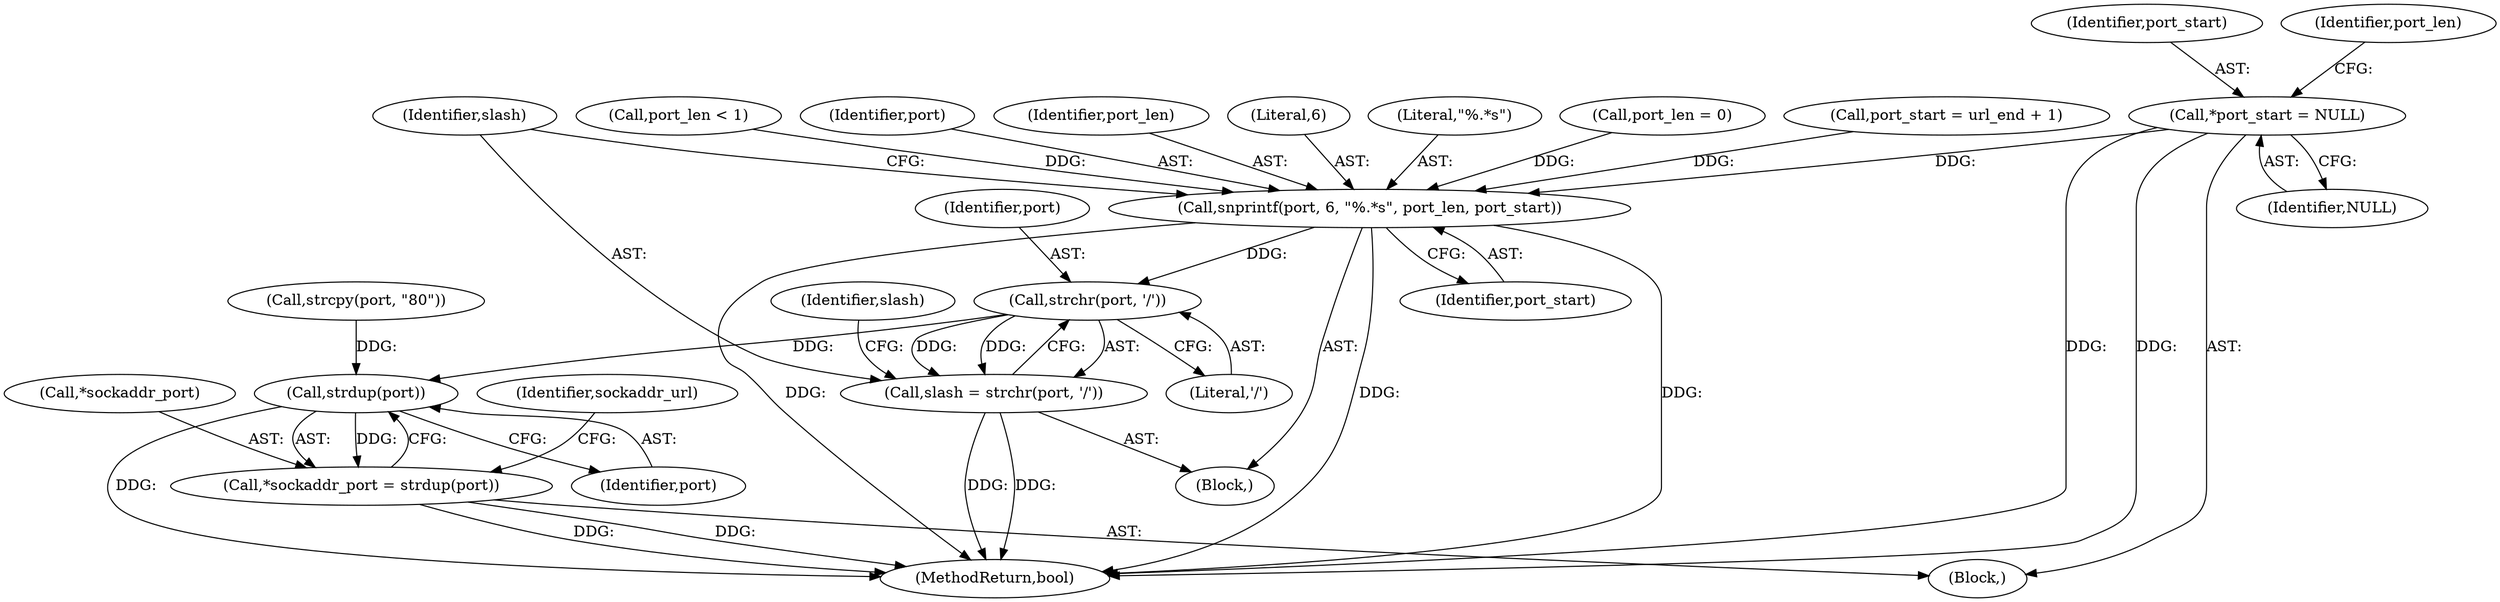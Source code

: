digraph "0_cgminer_e1c5050734123973b99d181c45e74b2cbb00272e@pointer" {
"1000111" [label="(Call,*port_start = NULL)"];
"1000217" [label="(Call,snprintf(port, 6, \"%.*s\", port_len, port_start))"];
"1000225" [label="(Call,strchr(port, '/'))"];
"1000223" [label="(Call,slash = strchr(port, '/'))"];
"1000241" [label="(Call,strdup(port))"];
"1000238" [label="(Call,*sockaddr_port = strdup(port))"];
"1000241" [label="(Call,strdup(port))"];
"1000223" [label="(Call,slash = strchr(port, '/'))"];
"1000225" [label="(Call,strchr(port, '/'))"];
"1000239" [label="(Call,*sockaddr_port)"];
"1000113" [label="(Identifier,NULL)"];
"1000112" [label="(Identifier,port_start)"];
"1000218" [label="(Identifier,port)"];
"1000105" [label="(Block,)"];
"1000221" [label="(Identifier,port_len)"];
"1000245" [label="(Identifier,sockaddr_url)"];
"1000242" [label="(Identifier,port)"];
"1000219" [label="(Literal,6)"];
"1000235" [label="(Call,strcpy(port, \"80\"))"];
"1000220" [label="(Literal,\"%.*s\")"];
"1000215" [label="(Block,)"];
"1000238" [label="(Call,*sockaddr_port = strdup(port))"];
"1000118" [label="(Call,port_len = 0)"];
"1000111" [label="(Call,*port_start = NULL)"];
"1000227" [label="(Literal,'/')"];
"1000119" [label="(Identifier,port_len)"];
"1000226" [label="(Identifier,port)"];
"1000229" [label="(Identifier,slash)"];
"1000217" [label="(Call,snprintf(port, 6, \"%.*s\", port_len, port_start))"];
"1000224" [label="(Identifier,slash)"];
"1000250" [label="(MethodReturn,bool)"];
"1000191" [label="(Call,port_start = url_end + 1)"];
"1000186" [label="(Call,port_len < 1)"];
"1000222" [label="(Identifier,port_start)"];
"1000111" -> "1000105"  [label="AST: "];
"1000111" -> "1000113"  [label="CFG: "];
"1000112" -> "1000111"  [label="AST: "];
"1000113" -> "1000111"  [label="AST: "];
"1000119" -> "1000111"  [label="CFG: "];
"1000111" -> "1000250"  [label="DDG: "];
"1000111" -> "1000250"  [label="DDG: "];
"1000111" -> "1000217"  [label="DDG: "];
"1000217" -> "1000215"  [label="AST: "];
"1000217" -> "1000222"  [label="CFG: "];
"1000218" -> "1000217"  [label="AST: "];
"1000219" -> "1000217"  [label="AST: "];
"1000220" -> "1000217"  [label="AST: "];
"1000221" -> "1000217"  [label="AST: "];
"1000222" -> "1000217"  [label="AST: "];
"1000224" -> "1000217"  [label="CFG: "];
"1000217" -> "1000250"  [label="DDG: "];
"1000217" -> "1000250"  [label="DDG: "];
"1000217" -> "1000250"  [label="DDG: "];
"1000186" -> "1000217"  [label="DDG: "];
"1000118" -> "1000217"  [label="DDG: "];
"1000191" -> "1000217"  [label="DDG: "];
"1000217" -> "1000225"  [label="DDG: "];
"1000225" -> "1000223"  [label="AST: "];
"1000225" -> "1000227"  [label="CFG: "];
"1000226" -> "1000225"  [label="AST: "];
"1000227" -> "1000225"  [label="AST: "];
"1000223" -> "1000225"  [label="CFG: "];
"1000225" -> "1000223"  [label="DDG: "];
"1000225" -> "1000223"  [label="DDG: "];
"1000225" -> "1000241"  [label="DDG: "];
"1000223" -> "1000215"  [label="AST: "];
"1000224" -> "1000223"  [label="AST: "];
"1000229" -> "1000223"  [label="CFG: "];
"1000223" -> "1000250"  [label="DDG: "];
"1000223" -> "1000250"  [label="DDG: "];
"1000241" -> "1000238"  [label="AST: "];
"1000241" -> "1000242"  [label="CFG: "];
"1000242" -> "1000241"  [label="AST: "];
"1000238" -> "1000241"  [label="CFG: "];
"1000241" -> "1000250"  [label="DDG: "];
"1000241" -> "1000238"  [label="DDG: "];
"1000235" -> "1000241"  [label="DDG: "];
"1000238" -> "1000105"  [label="AST: "];
"1000239" -> "1000238"  [label="AST: "];
"1000245" -> "1000238"  [label="CFG: "];
"1000238" -> "1000250"  [label="DDG: "];
"1000238" -> "1000250"  [label="DDG: "];
}
